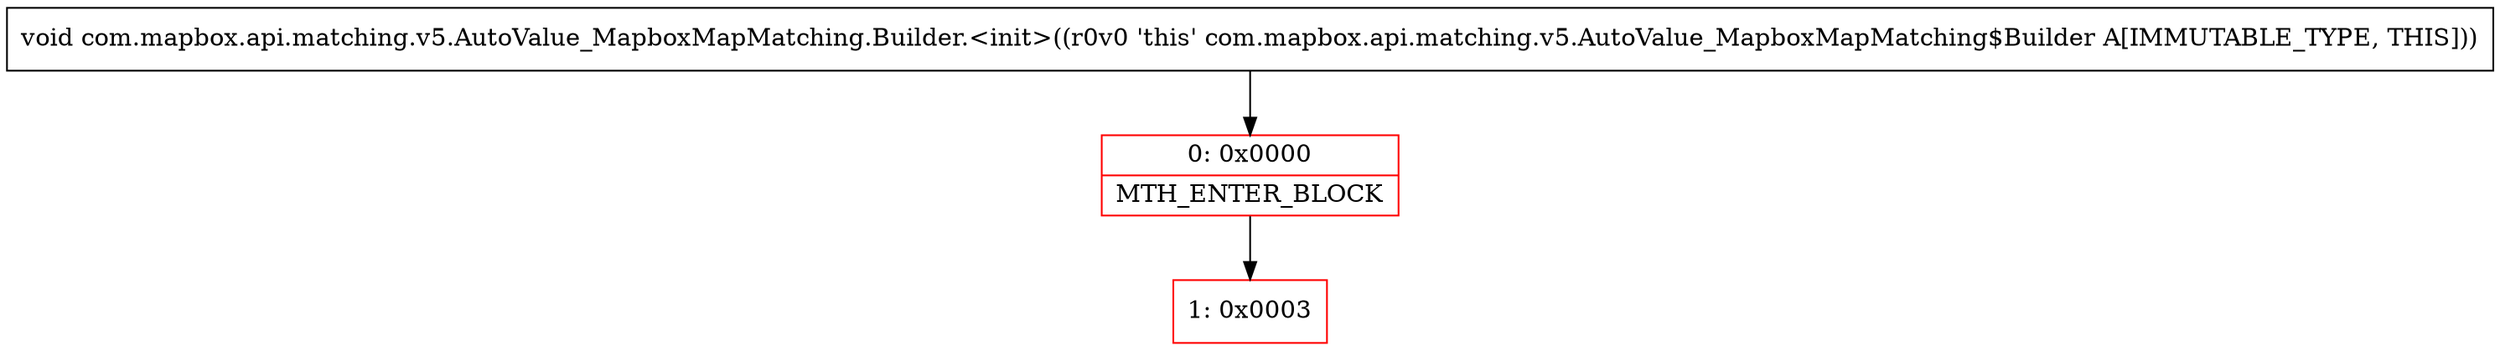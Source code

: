 digraph "CFG forcom.mapbox.api.matching.v5.AutoValue_MapboxMapMatching.Builder.\<init\>()V" {
subgraph cluster_Region_2103976080 {
label = "R(0)";
node [shape=record,color=blue];
}
Node_0 [shape=record,color=red,label="{0\:\ 0x0000|MTH_ENTER_BLOCK\l}"];
Node_1 [shape=record,color=red,label="{1\:\ 0x0003}"];
MethodNode[shape=record,label="{void com.mapbox.api.matching.v5.AutoValue_MapboxMapMatching.Builder.\<init\>((r0v0 'this' com.mapbox.api.matching.v5.AutoValue_MapboxMapMatching$Builder A[IMMUTABLE_TYPE, THIS])) }"];
MethodNode -> Node_0;
Node_0 -> Node_1;
}


